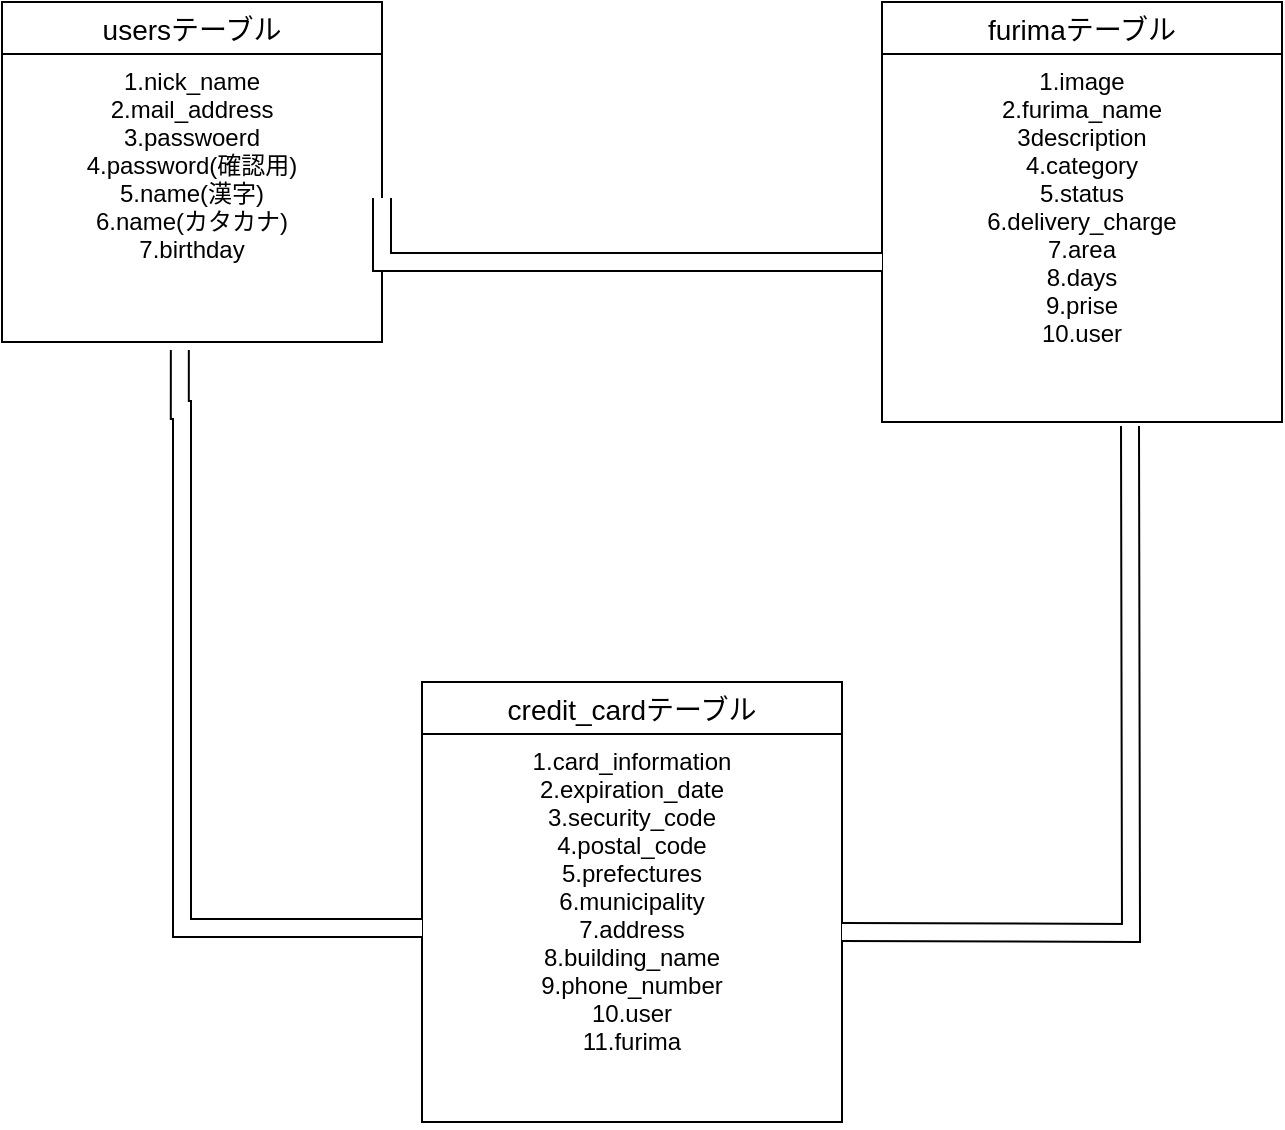 <mxfile>
    <diagram id="a1ry0cbUlnNSMoQCqgS2" name="ページ1">
        <mxGraphModel dx="728" dy="680" grid="1" gridSize="10" guides="1" tooltips="1" connect="1" arrows="1" fold="1" page="1" pageScale="1" pageWidth="827" pageHeight="1169" math="0" shadow="0">
            <root>
                <mxCell id="0"/>
                <mxCell id="1" parent="0"/>
                <mxCell id="3" value="" style="shape=link;html=1;entryX=1;entryY=0.315;entryDx=0;entryDy=0;entryPerimeter=0;" edge="1" parent="1">
                    <mxGeometry width="100" relative="1" as="geometry">
                        <mxPoint x="270" y="196.95" as="sourcePoint"/>
                        <mxPoint x="270" y="196.95" as="targetPoint"/>
                    </mxGeometry>
                </mxCell>
                <mxCell id="8" value="usersテーブル" style="swimlane;fontStyle=0;childLayout=stackLayout;horizontal=1;startSize=26;horizontalStack=0;resizeParent=1;resizeParentMax=0;resizeLast=0;collapsible=1;marginBottom=0;align=center;fontSize=14;" vertex="1" parent="1">
                    <mxGeometry x="70" y="140" width="190" height="170" as="geometry"/>
                </mxCell>
                <mxCell id="11" value="1.nick_name&#10;2.mail_address&#10;3.passwoerd&#10;4.password(確認用)&#10;5.name(漢字)&#10;6.name(カタカナ)&#10;7.birthday&#10; &#10;" style="text;strokeColor=none;fillColor=none;spacingLeft=4;spacingRight=4;overflow=hidden;rotatable=0;points=[[0,0.5],[1,0.5]];portConstraint=eastwest;fontSize=12;align=center;" vertex="1" parent="8">
                    <mxGeometry y="26" width="190" height="144" as="geometry"/>
                </mxCell>
                <mxCell id="18" value="furimaテーブル" style="swimlane;fontStyle=0;childLayout=stackLayout;horizontal=1;startSize=26;horizontalStack=0;resizeParent=1;resizeParentMax=0;resizeLast=0;collapsible=1;marginBottom=0;align=center;fontSize=14;" vertex="1" parent="1">
                    <mxGeometry x="510" y="140" width="200" height="210" as="geometry"/>
                </mxCell>
                <mxCell id="19" value="1.image&#10;2.furima_name&#10;3description&#10;4.category&#10;5.status&#10;6.delivery_charge&#10;7.area&#10;8.days&#10;9.prise&#10;10.user" style="text;strokeColor=none;fillColor=none;spacingLeft=4;spacingRight=4;overflow=hidden;rotatable=0;points=[[0,0.5],[1,0.5]];portConstraint=eastwest;fontSize=12;align=center;" vertex="1" parent="18">
                    <mxGeometry y="26" width="200" height="184" as="geometry"/>
                </mxCell>
                <mxCell id="22" value="credit_cardテーブル" style="swimlane;fontStyle=0;childLayout=stackLayout;horizontal=1;startSize=26;horizontalStack=0;resizeParent=1;resizeParentMax=0;resizeLast=0;collapsible=1;marginBottom=0;align=center;fontSize=14;" vertex="1" parent="1">
                    <mxGeometry x="280" y="480" width="210" height="220" as="geometry"/>
                </mxCell>
                <mxCell id="23" value="1.card_information&#10;2.expiration_date&#10;3.security_code&#10;4.postal_code&#10;5.prefectures&#10;6.municipality&#10;7.address&#10;8.building_name&#10;9.phone_number&#10;10.user&#10;11.furima" style="text;strokeColor=none;fillColor=none;spacingLeft=4;spacingRight=4;overflow=hidden;rotatable=0;points=[[0,0.5],[1,0.5]];portConstraint=eastwest;fontSize=12;align=center;" vertex="1" parent="22">
                    <mxGeometry y="26" width="210" height="194" as="geometry"/>
                </mxCell>
                <mxCell id="34" value="" style="shape=filledEdge;rounded=0;fixDash=1;endArrow=none;strokeWidth=10;fillColor=#ffffff;edgeStyle=orthogonalEdgeStyle;" edge="1" parent="1">
                    <mxGeometry width="60" height="40" relative="1" as="geometry">
                        <mxPoint x="490" y="605" as="sourcePoint"/>
                        <mxPoint x="634" y="352" as="targetPoint"/>
                    </mxGeometry>
                </mxCell>
                <mxCell id="35" value="" style="shape=filledEdge;rounded=0;fixDash=1;endArrow=none;strokeWidth=10;fillColor=#ffffff;edgeStyle=orthogonalEdgeStyle;entryX=0;entryY=0.5;entryDx=0;entryDy=0;exitX=0.468;exitY=1.028;exitDx=0;exitDy=0;exitPerimeter=0;" edge="1" parent="1" source="11" target="23">
                    <mxGeometry width="60" height="40" relative="1" as="geometry">
                        <mxPoint x="160" y="530" as="sourcePoint"/>
                        <mxPoint x="160" y="540" as="targetPoint"/>
                        <Array as="points">
                            <mxPoint x="160" y="344"/>
                            <mxPoint x="160" y="603"/>
                        </Array>
                    </mxGeometry>
                </mxCell>
                <mxCell id="36" value="" style="shape=filledEdge;rounded=0;fixDash=1;endArrow=none;strokeWidth=10;fillColor=#ffffff;edgeStyle=orthogonalEdgeStyle;exitX=1;exitY=0.5;exitDx=0;exitDy=0;" edge="1" parent="1" source="11" target="19">
                    <mxGeometry width="60" height="40" relative="1" as="geometry">
                        <mxPoint x="330" y="270" as="sourcePoint"/>
                        <mxPoint x="400" y="270" as="targetPoint"/>
                        <Array as="points">
                            <mxPoint x="260" y="270"/>
                        </Array>
                    </mxGeometry>
                </mxCell>
            </root>
        </mxGraphModel>
    </diagram>
</mxfile>